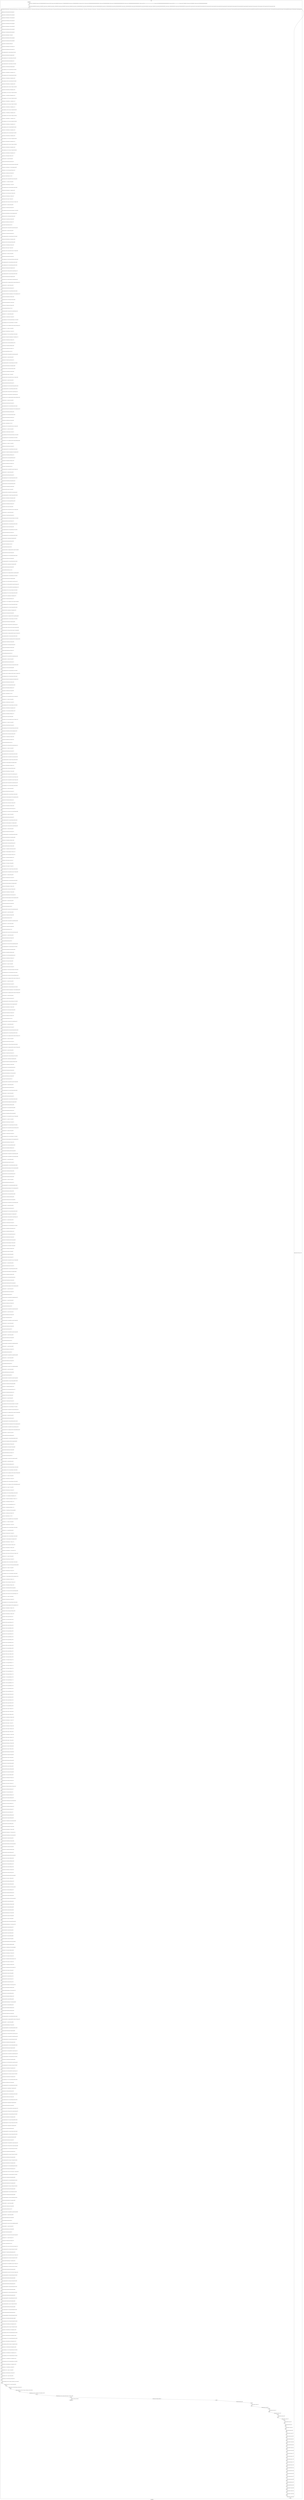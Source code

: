 digraph G {
label="Btor2XCFA";
subgraph cluster_0 {
label="main";
main_init[];
l1[];
l3[];
l4[];
l5[];
l6[];
l7[];
l8[];
l9[];
l10[];
l11[];
l12[];
l13[];
l14[];
l15[];
l16[];
l17[];
l18[];
l19[];
l20[];
l21[];
l22[];
l23[];
l24[];
l25[];
l26[];
l27[];
l28[];
l29[];
l30[];
l31[];
l32[];
l33[];
l34[];
l35[];
l36[];
l37[];
l38[];
l39[];
l40[];
l41[];
l42[];
l43[];
l44[];
l45[];
l46[];
l47[];
l48[];
l49[];
l50[];
l51[];
l52[];
l53[];
l54[];
l55[];
l56[];
l57[];
l58[];
l59[];
l60[];
l61[];
l62[];
l63[];
l64[];
l65[];
l66[];
l67[];
l68[];
l69[];
l70[];
l71[];
l72[];
l73[];
l74[];
l75[];
l76[];
l77[];
l78[];
l79[];
l80[];
l81[];
l82[];
l83[];
l84[];
l85[];
l86[];
l87[];
l88[];
l89[];
l90[];
l91[];
l92[];
l93[];
l94[];
l95[];
l96[];
l97[];
l98[];
l99[];
l100[];
l101[];
l102[];
l103[];
l104[];
l105[];
l106[];
l107[];
l108[];
l109[];
l110[];
l111[];
l112[];
l113[];
l114[];
l115[];
l116[];
l117[];
l118[];
l119[];
l120[];
l121[];
l122[];
l123[];
l124[];
l125[];
l126[];
l127[];
l128[];
l129[];
l130[];
l131[];
l132[];
l133[];
l134[];
l135[];
l136[];
l137[];
l138[];
l139[];
l140[];
l141[];
l142[];
l143[];
l144[];
l145[];
l146[];
l147[];
l148[];
l149[];
l150[];
l151[];
l152[];
l153[];
l154[];
l155[];
l156[];
l157[];
l158[];
l159[];
l160[];
l161[];
l162[];
l163[];
l164[];
l165[];
l166[];
l167[];
l168[];
l169[];
l170[];
l171[];
l172[];
l173[];
l174[];
l175[];
l176[];
l177[];
l178[];
l179[];
l180[];
l181[];
l182[];
l183[];
l184[];
l185[];
l186[];
l187[];
l188[];
l189[];
l190[];
l191[];
l192[];
l193[];
l194[];
l195[];
l196[];
l197[];
l198[];
l199[];
l200[];
l201[];
l202[];
l203[];
l204[];
l205[];
l206[];
l207[];
l208[];
l209[];
l210[];
l211[];
l212[];
l213[];
l214[];
l215[];
l216[];
l217[];
l218[];
l219[];
l220[];
l221[];
l222[];
l223[];
l224[];
l225[];
l226[];
l227[];
l228[];
l229[];
l230[];
l231[];
l232[];
l233[];
l234[];
l235[];
l236[];
l237[];
l238[];
l239[];
l240[];
l241[];
l242[];
l243[];
l244[];
l245[];
l246[];
l247[];
l248[];
l249[];
l250[];
l251[];
l252[];
l253[];
l254[];
l255[];
l256[];
l257[];
l258[];
l259[];
l260[];
l261[];
l262[];
l263[];
l264[];
l265[];
l266[];
l267[];
l268[];
l269[];
l270[];
l271[];
l272[];
l273[];
l274[];
l275[];
l276[];
l277[];
l278[];
l279[];
l280[];
l281[];
l282[];
l283[];
l284[];
l285[];
l286[];
l287[];
l288[];
l289[];
l290[];
l291[];
l292[];
l293[];
l294[];
l295[];
l296[];
l297[];
l298[];
l299[];
l300[];
l301[];
l302[];
l303[];
l304[];
l305[];
l306[];
l307[];
l308[];
l309[];
l310[];
l311[];
l312[];
l313[];
l314[];
l315[];
l316[];
l317[];
l318[];
l319[];
l320[];
l321[];
l322[];
l323[];
l324[];
l325[];
l326[];
l327[];
l328[];
l329[];
l330[];
l331[];
l332[];
l333[];
l334[];
l335[];
l336[];
l337[];
l338[];
l339[];
l340[];
l341[];
l342[];
l343[];
l344[];
l345[];
l346[];
l347[];
l348[];
l349[];
l350[];
l351[];
l352[];
l353[];
l354[];
l355[];
l356[];
l357[];
l358[];
l359[];
l360[];
l361[];
l362[];
l363[];
l364[];
l365[];
l366[];
l367[];
l368[];
l369[];
l370[];
l371[];
l372[];
l373[];
l374[];
l375[];
l376[];
l377[];
l378[];
l379[];
l380[];
l381[];
l382[];
l383[];
l384[];
l385[];
l386[];
l387[];
l388[];
l389[];
l390[];
l391[];
l392[];
l393[];
l394[];
l395[];
l396[];
l397[];
l398[];
l399[];
l400[];
l401[];
l402[];
l403[];
l404[];
l405[];
l406[];
l407[];
l408[];
l409[];
l410[];
l411[];
l412[];
l413[];
l414[];
l415[];
l416[];
l417[];
l418[];
l419[];
l420[];
l421[];
l422[];
l423[];
l424[];
l425[];
l426[];
l427[];
l428[];
l429[];
l430[];
l431[];
l432[];
l433[];
l434[];
l435[];
l436[];
l437[];
l438[];
l439[];
l440[];
l441[];
l442[];
l443[];
l444[];
l445[];
l446[];
l447[];
l448[];
l449[];
l450[];
l451[];
l452[];
l453[];
l454[];
l455[];
l456[];
l457[];
l458[];
l459[];
l460[];
l461[];
l462[];
l463[];
l464[];
l465[];
l466[];
l467[];
l468[];
l469[];
l470[];
l471[];
l472[];
l473[];
l474[];
l475[];
l476[];
l477[];
l478[];
l479[];
l480[];
l481[];
l482[];
l483[];
l484[];
l485[];
l486[];
l487[];
l488[];
l489[];
l490[];
l491[];
l492[];
l493[];
l494[];
l495[];
l496[];
l497[];
l498[];
l499[];
l500[];
l501[];
l502[];
l503[];
l504[];
l505[];
l506[];
l507[];
l508[];
l509[];
l510[];
l511[];
l512[];
l513[];
l514[];
l515[];
l516[];
l517[];
l518[];
l519[];
l520[];
l521[];
l522[];
l523[];
l524[];
l525[];
l526[];
l527[];
l528[];
l529[];
l530[];
l531[];
l532[];
l533[];
l534[];
l535[];
l536[];
l537[];
l538[];
l539[];
l540[];
l541[];
l542[];
l543[];
l544[];
l545[];
l546[];
l547[];
l548[];
l549[];
l550[];
l551[];
l552[];
l553[];
l554[];
l555[];
l556[];
l557[];
l558[];
l559[];
l560[];
l561[];
l562[];
l563[];
l564[];
l565[];
l566[];
l567[];
l568[];
l569[];
l570[];
l571[];
l572[];
l573[];
l574[];
l575[];
l576[];
l577[];
l578[];
l579[];
l580[];
l581[];
l582[];
l583[];
l584[];
l585[];
l586[];
l587[];
l588[];
l589[];
l590[];
l591[];
l592[];
l593[];
l594[];
l595[];
l596[];
l597[];
l598[];
l599[];
l600[];
l601[];
l602[];
l603[];
l604[];
l605[];
l606[];
l607[];
l608[];
l609[];
l610[];
l611[];
l612[];
l613[];
l614[];
l615[];
l616[];
l617[];
l618[];
l619[];
l620[];
l621[];
l622[];
l623[];
l624[];
l625[];
l626[];
l627[];
l628[];
l629[];
l630[];
l631[];
l632[];
l633[];
l634[];
l635[];
l636[];
l637[];
l638[];
l639[];
l640[];
l641[];
l642[];
l643[];
l644[];
l645[];
l646[];
l647[];
l648[];
l649[];
l650[];
l651[];
l652[];
l653[];
l654[];
l655[];
l656[];
l657[];
l658[];
l659[];
l660[];
l661[];
l662[];
l663[];
l664[];
l665[];
l666[];
l667[];
l668[];
l669[];
l670[];
l671[];
l672[];
l673[];
l674[];
l675[];
l676[];
l677[];
l678[];
l679[];
l680[];
l681[];
l682[];
l683[];
l684[];
l685[];
l686[];
l687[];
l688[];
l689[];
l690[];
l691[];
l692[];
l693[];
l694[];
l695[];
l696[];
l697[];
l698[];
l699[];
l700[];
l701[];
l702[];
l703[];
l704[];
l705[];
l706[];
l707[];
l708[];
l709[];
l710[];
l711[];
l712[];
l713[];
l714[];
l715[];
l716[];
l717[];
l718[];
l719[];
l720[];
l721[];
l722[];
l723[];
l724[];
l725[];
l726[];
l727[];
l728[];
l729[];
l730[];
l731[];
l732[];
l733[];
l734[];
l735[];
l736[];
l737[];
l738[];
l739[];
l740[];
l741[];
l742[];
l743[];
l744[];
l745[];
l746[];
l747[];
l748[];
l749[];
l750[];
l751[];
l752[];
l753[];
l754[];
l755[];
l756[];
l757[];
l758[];
l759[];
l760[];
l761[];
l762[];
l763[];
l764[];
l765[];
l766[];
l767[];
l768[];
l769[];
l770[];
l771[];
l772[];
l773[];
l774[];
l775[];
l776[];
l777[];
l778[];
l779[];
l780[];
l781[];
l782[];
l783[];
l784[];
l785[];
l786[];
l787[];
l788[];
l789[];
l790[];
l791[];
l792[];
l793[];
l794[];
l795[];
l796[];
l797[];
l798[];
l799[];
l800[];
l801[];
l802[];
l803[];
l804[];
l805[];
l806[];
l807[];
l808[];
l809[];
l810[];
l811[];
l812[];
l813[];
l814[];
l815[];
l816[];
l817[];
l818[];
l819[];
l820[];
l821[];
l822[];
l823[];
l824[];
l825[];
l826[];
l827[];
l828[];
l829[];
l830[];
l831[];
l832[];
l833[];
l834[];
main_error[];
l835[];
l836[];
l837[];
l838[];
l839[];
l840[];
l841[];
l842[];
l843[];
l844[];
l845[];
l846[];
l847[];
l848[];
l849[];
l850[];
l851[];
l852[];
l853[];
l854[];
l855[];
l856[];
l857[];
l858[];
l859[];
l860[];
l861[];
l862[];
l863[];
l864[];
l865[];
l866[];
l867[];
l868[];
l869[];
main_init -> l1 [label="[(assign const_7 #b00000000),(assign const_20 #b0000000000000000),(assign const_45 #b0),(assign const_94 #b00000000),(assign const_107 #b0000000000000000),(assign const_120 #b0000000000000001),(assign const_201 #b1),(assign const_204 #b00000000000000000000000000000010),(assign const_205 #b0000000000000000),(assign const_207 #b00000000000000000000000000010000),(assign const_213 #b00000000000000000000000000000001),(assign const_248 #b11111111111111111111111111111111),(assign const_249 #b00000000000000000000000000000000),(assign const_253 #b1111111111111111),(assign const_337 #b00000010),(assign const_442 #b00000001),(assign const_491 #b000000000000000000000000)] "];
l3 -> l4 [label="[(havoc input_135),(havoc input_137),(havoc input_139),(havoc input_141),(havoc input_143),(havoc input_145),(havoc input_147),(havoc input_149),(havoc input_151),(havoc input_153),(havoc input_155),(havoc input_157),(havoc input_159),(havoc input_161),(havoc input_163),(havoc input_165),(havoc input_167),(havoc input_169),(havoc input_171),(havoc input_173),(havoc input_175),(havoc input_177),(havoc input_179),(havoc input_181),(havoc input_183),(havoc input_185),(havoc input_187),(havoc input_189),(havoc input_191),(havoc input_193),(havoc input_195),(havoc input_197),(havoc input_199),(havoc input_203),(havoc input_212),(havoc input_223),(havoc input_232),(havoc input_242),(havoc input_266),(havoc input_282),(havoc input_292),(havoc input_309),(havoc input_325),(havoc input_335),(havoc input_343),(havoc input_394),(havoc input_409),(havoc input_419),(havoc input_428),(havoc input_441),(havoc input_455),(havoc input_470),(havoc input_475),(havoc input_488),(havoc input_513),(havoc input_533),(havoc input_554),(havoc input_569),(havoc input_583),(havoc input_594),(havoc input_602),(havoc input_617),(havoc input_622),(havoc input_634),(havoc input_674),(havoc input_695),(havoc input_716),(havoc input_731),(havoc input_745)] "];
l4 -> l5 [label="[(assign binary_80 (bvand state_46 (bvnot state_48)))] "];
l5 -> l6 [label="[(assign binary_81 (bvand binary_80 (bvnot state_50)))] "];
l6 -> l7 [label="[(assign binary_82 (bvand binary_81 (bvnot state_52)))] "];
l7 -> l8 [label="[(assign binary_83 (bvand binary_82 (bvnot state_54)))] "];
l8 -> l9 [label="[(assign binary_84 (bvand binary_83 (bvnot state_56)))] "];
l9 -> l10 [label="[(assign binary_85 (bvand binary_84 (bvnot state_58)))] "];
l10 -> l11 [label="[(assign binary_86 (bvand binary_85 (bvnot state_60)))] "];
l11 -> l12 [label="[(assign binary_87 (bvand binary_86 (bvnot state_62)))] "];
l12 -> l13 [label="[(assign binary_88 (bvand binary_87 state_64))] "];
l13 -> l14 [label="[(assign binary_89 (bvand binary_88 (bvnot state_66)))] "];
l14 -> l15 [label="[(assign binary_90 (bvand binary_89 (bvnot state_68)))] "];
l15 -> l16 [label="[(assign binary_91 (bvand binary_90 state_70))] "];
l16 -> l17 [label="[(assign binary_92 (bvand binary_91 (bvnot state_72)))] "];
l17 -> l18 [label="[(assign binary_93 (bvand binary_92 (bvnot state_74)))] "];
l18 -> l19 [label="[(assign comparison_95 (ite (= const_94 state_8) #b1 #b0))] "];
l19 -> l20 [label="[(assign binary_96 (bvand binary_93 comparison_95))] "];
l20 -> l21 [label="[(assign comparison_97 (ite (= const_94 state_10) #b1 #b0))] "];
l21 -> l22 [label="[(assign binary_98 (bvand binary_96 comparison_97))] "];
l22 -> l23 [label="[(assign comparison_99 (ite (= const_94 state_12) #b1 #b0))] "];
l23 -> l24 [label="[(assign binary_100 (bvand binary_98 comparison_99))] "];
l24 -> l25 [label="[(assign comparison_101 (ite (= const_94 state_14) #b1 #b0))] "];
l25 -> l26 [label="[(assign binary_102 (bvand binary_100 comparison_101))] "];
l26 -> l27 [label="[(assign comparison_103 (ite (= const_94 state_16) #b1 #b0))] "];
l27 -> l28 [label="[(assign binary_104 (bvand binary_102 comparison_103))] "];
l28 -> l29 [label="[(assign comparison_105 (ite (= const_94 state_18) #b1 #b0))] "];
l29 -> l30 [label="[(assign binary_106 (bvand binary_104 comparison_105))] "];
l30 -> l31 [label="[(assign comparison_108 (ite (= const_107 state_21) #b1 #b0))] "];
l31 -> l32 [label="[(assign binary_109 (bvand binary_106 comparison_108))] "];
l32 -> l33 [label="[(assign comparison_110 (ite (= const_107 state_23) #b1 #b0))] "];
l33 -> l34 [label="[(assign binary_111 (bvand binary_109 comparison_110))] "];
l34 -> l35 [label="[(assign comparison_112 (ite (= const_107 state_25) #b1 #b0))] "];
l35 -> l36 [label="[(assign binary_113 (bvand binary_111 comparison_112))] "];
l36 -> l37 [label="[(assign comparison_114 (ite (= const_107 state_27) #b1 #b0))] "];
l37 -> l38 [label="[(assign binary_115 (bvand binary_113 comparison_114))] "];
l38 -> l39 [label="[(assign comparison_116 (ite (= const_107 state_29) #b1 #b0))] "];
l39 -> l40 [label="[(assign binary_117 (bvand binary_115 comparison_116))] "];
l40 -> l41 [label="[(assign comparison_118 (ite (= const_107 state_31) #b1 #b0))] "];
l41 -> l42 [label="[(assign binary_119 (bvand binary_117 comparison_118))] "];
l42 -> l43 [label="[(assign comparison_121 (ite (= const_120 state_33) #b1 #b0))] "];
l43 -> l44 [label="[(assign binary_122 (bvand binary_119 comparison_121))] "];
l44 -> l45 [label="[(assign comparison_123 (ite (= const_94 state_35) #b1 #b0))] "];
l45 -> l46 [label="[(assign binary_124 (bvand binary_122 comparison_123))] "];
l46 -> l47 [label="[(assign comparison_125 (ite (= const_94 state_37) #b1 #b0))] "];
l47 -> l48 [label="[(assign binary_126 (bvand binary_124 comparison_125))] "];
l48 -> l49 [label="[(assign comparison_127 (ite (= const_107 state_39) #b1 #b0))] "];
l49 -> l50 [label="[(assign binary_128 (bvand binary_126 comparison_127))] "];
l50 -> l51 [label="[(assign comparison_129 (ite (= const_107 state_41) #b1 #b0))] "];
l51 -> l52 [label="[(assign binary_130 (bvand binary_128 comparison_129))] "];
l52 -> l53 [label="[(assign comparison_131 (ite (= const_107 state_43) #b1 #b0))] "];
l53 -> l54 [label="[(assign binary_132 (bvand binary_130 comparison_131))] "];
l54 -> l55 [label="[(assign binary_133 (bvand state_78 binary_132))] "];
l55 -> l56 [label="[(assign binary_206 (++ input_165 const_205))] "];
l56 -> l57 [label="[(assign binary_208 (bvashr binary_206 const_207))] "];
l57 -> l58 [label="[(assign comparison_209 (ite (bvule const_204 binary_208) #b1 #b0))] "];
l58 -> l59 [label="[(assign binary_210 (bvand input_171 (bvnot comparison_209)))] "];
l59 -> l60 [label="[(assign binary_211 (bvor (bvnot input_203) binary_210))] "];
l60 -> l61 [label="[(assign binary_214 (bvadd const_213 binary_208))] "];
l61 -> l62 [label="[(assign slice_215 (extract binary_214 0 16))] "];
l62 -> l63 [label="[(assign ternary_216 (ite (= input_203 #b1) slice_215 input_165))] "];
l63 -> l64 [label="[(assign binary_217 (++ ternary_216 const_205))] "];
l64 -> l65 [label="[(assign binary_218 (bvashr binary_217 const_207))] "];
l65 -> l66 [label="[(assign comparison_219 (ite (= const_204 binary_218) #b1 #b0))] "];
l66 -> l67 [label="[(assign binary_220 (bvand input_171 comparison_219))] "];
l67 -> l68 [label="[(assign binary_221 (bvor (bvnot input_212) binary_220))] "];
l68 -> l69 [label="[(assign binary_222 (bvand binary_211 binary_221))] "];
l69 -> l70 [label="[(assign binary_224 (bvor input_173 input_212))] "];
l70 -> l71 [label="[(assign ternary_225 (ite (= input_212 #b1) const_107 ternary_216))] "];
l71 -> l72 [label="[(assign binary_226 (++ ternary_225 const_205))] "];
l72 -> l73 [label="[(assign binary_227 (bvashr binary_226 const_207))] "];
l73 -> l74 [label="[(assign comparison_228 (ite (bvule const_204 binary_227) #b1 #b0))] "];
l74 -> l75 [label="[(assign binary_229 (bvand binary_224 (bvnot comparison_228)))] "];
l75 -> l76 [label="[(assign binary_230 (bvor (bvnot input_223) binary_229))] "];
l76 -> l77 [label="[(assign binary_231 (bvand binary_222 binary_230))] "];
l77 -> l78 [label="[(assign binary_233 (bvadd const_213 binary_227))] "];
l78 -> l79 [label="[(assign slice_234 (extract binary_233 0 16))] "];
l79 -> l80 [label="[(assign ternary_235 (ite (= input_223 #b1) slice_234 ternary_225))] "];
l80 -> l81 [label="[(assign binary_236 (++ ternary_235 const_205))] "];
l81 -> l82 [label="[(assign binary_237 (bvashr binary_236 const_207))] "];
l82 -> l83 [label="[(assign comparison_238 (ite (= const_204 binary_237) #b1 #b0))] "];
l83 -> l84 [label="[(assign binary_239 (bvand binary_224 comparison_238))] "];
l84 -> l85 [label="[(assign binary_240 (bvor (bvnot input_232) binary_239))] "];
l85 -> l86 [label="[(assign binary_241 (bvand binary_231 binary_240))] "];
l86 -> l87 [label="[(assign binary_243 (bvor input_175 input_232))] "];
l87 -> l88 [label="[(assign ternary_244 (ite (= input_232 #b1) const_107 ternary_235))] "];
l88 -> l89 [label="[(assign binary_245 (++ ternary_244 const_205))] "];
l89 -> l90 [label="[(assign binary_246 (bvashr binary_245 const_207))] "];
l90 -> l91 [label="[(assign comparison_247 (ite (bvule const_204 binary_246) #b1 #b0))] "];
l91 -> l92 [label="[(assign comparison_250 (ite (= const_249 binary_246) #b1 #b0))] "];
l92 -> l93 [label="[(assign comparison_251 (ite (= const_249 binary_208) #b1 #b0))] "];
l93 -> l94 [label="[(assign binary_252 (bvand input_203 comparison_251))] "];
l94 -> l95 [label="[(assign ternary_254 (ite (= binary_252 #b1) const_253 input_147))] "];
l95 -> l96 [label="[(assign comparison_255 (ite (= const_213 binary_208) #b1 #b0))] "];
l96 -> l97 [label="[(assign binary_256 (bvand input_203 comparison_255))] "];
l97 -> l98 [label="[(assign ternary_257 (ite (= binary_256 #b1) const_253 input_149))] "];
l98 -> l99 [label="[(assign ternary_258 (ite (= comparison_250 #b1) ternary_254 ternary_257))] "];
l99 -> l100 [label="[(assign binary_259 (++ ternary_258 const_205))] "];
l100 -> l101 [label="[(assign binary_260 (bvashr binary_259 const_207))] "];
l101 -> l102 [label="[(assign comparison_261 (ite (= const_248 binary_260) #b1 #b0))] "];
l102 -> l103 [label="[(assign binary_262 (bvand (bvnot comparison_247) (bvnot comparison_261)))] "];
l103 -> l104 [label="[(assign binary_263 (bvand binary_243 binary_262))] "];
l104 -> l105 [label="[(assign binary_264 (bvor (bvnot input_242) binary_263))] "];
l105 -> l106 [label="[(assign binary_265 (bvand binary_241 binary_264))] "];
l106 -> l107 [label="[(assign binary_267 (bvadd const_213 binary_246))] "];
l107 -> l108 [label="[(assign slice_268 (extract binary_267 0 16))] "];
l108 -> l109 [label="[(assign ternary_269 (ite (= input_242 #b1) slice_268 ternary_244))] "];
l109 -> l110 [label="[(assign binary_270 (++ ternary_269 const_205))] "];
l110 -> l111 [label="[(assign binary_271 (bvashr binary_270 const_207))] "];
l111 -> l112 [label="[(assign comparison_272 (ite (bvule const_204 binary_271) #b1 #b0))] "];
l112 -> l113 [label="[(assign comparison_273 (ite (= const_249 binary_271) #b1 #b0))] "];
l113 -> l114 [label="[(assign ternary_274 (ite (= comparison_273 #b1) ternary_254 ternary_257))] "];
l114 -> l115 [label="[(assign binary_275 (++ ternary_274 const_205))] "];
l115 -> l116 [label="[(assign binary_276 (bvashr binary_275 const_207))] "];
l116 -> l117 [label="[(assign comparison_277 (ite (= const_248 binary_276) #b1 #b0))] "];
l117 -> l118 [label="[(assign binary_278 (bvand (bvnot comparison_272) comparison_277))] "];
l118 -> l119 [label="[(assign binary_279 (bvand binary_243 binary_278))] "];
l119 -> l120 [label="[(assign binary_280 (bvor (bvnot input_266) binary_279))] "];
l120 -> l121 [label="[(assign binary_281 (bvand binary_265 binary_280))] "];
l121 -> l122 [label="[(assign binary_283 (bvadd const_213 binary_271))] "];
l122 -> l123 [label="[(assign slice_284 (extract binary_283 0 16))] "];
l123 -> l124 [label="[(assign ternary_285 (ite (= input_266 #b1) slice_284 ternary_269))] "];
l124 -> l125 [label="[(assign binary_286 (++ ternary_285 const_205))] "];
l125 -> l126 [label="[(assign binary_287 (bvashr binary_286 const_207))] "];
l126 -> l127 [label="[(assign comparison_288 (ite (= const_204 binary_287) #b1 #b0))] "];
l127 -> l128 [label="[(assign binary_289 (bvand binary_243 comparison_288))] "];
l128 -> l129 [label="[(assign binary_290 (bvor (bvnot input_282) binary_289))] "];
l129 -> l130 [label="[(assign binary_291 (bvand binary_281 binary_290))] "];
l130 -> l131 [label="[(assign binary_293 (bvor input_177 input_282))] "];
l131 -> l132 [label="[(assign ternary_294 (ite (= input_282 #b1) const_107 ternary_285))] "];
l132 -> l133 [label="[(assign binary_295 (++ ternary_294 const_205))] "];
l133 -> l134 [label="[(assign binary_296 (bvashr binary_295 const_207))] "];
l134 -> l135 [label="[(assign comparison_297 (ite (bvule const_204 binary_296) #b1 #b0))] "];
l135 -> l136 [label="[(assign comparison_298 (ite (= const_249 binary_296) #b1 #b0))] "];
l136 -> l137 [label="[(assign ternary_299 (ite (= binary_252 #b1) const_253 input_151))] "];
l137 -> l138 [label="[(assign ternary_300 (ite (= binary_256 #b1) const_253 input_153))] "];
l138 -> l139 [label="[(assign ternary_301 (ite (= comparison_298 #b1) ternary_299 ternary_300))] "];
l139 -> l140 [label="[(assign binary_302 (++ ternary_301 const_205))] "];
l140 -> l141 [label="[(assign binary_303 (bvashr binary_302 const_207))] "];
l141 -> l142 [label="[(assign comparison_304 (ite (= const_248 binary_303) #b1 #b0))] "];
l142 -> l143 [label="[(assign binary_305 (bvand (bvnot comparison_297) (bvnot comparison_304)))] "];
l143 -> l144 [label="[(assign binary_306 (bvand binary_293 binary_305))] "];
l144 -> l145 [label="[(assign binary_307 (bvor (bvnot input_292) binary_306))] "];
l145 -> l146 [label="[(assign binary_308 (bvand binary_291 binary_307))] "];
l146 -> l147 [label="[(assign binary_310 (bvadd const_213 binary_296))] "];
l147 -> l148 [label="[(assign slice_311 (extract binary_310 0 16))] "];
l148 -> l149 [label="[(assign ternary_312 (ite (= input_292 #b1) slice_311 ternary_294))] "];
l149 -> l150 [label="[(assign binary_313 (++ ternary_312 const_205))] "];
l150 -> l151 [label="[(assign binary_314 (bvashr binary_313 const_207))] "];
l151 -> l152 [label="[(assign comparison_315 (ite (bvule const_204 binary_314) #b1 #b0))] "];
l152 -> l153 [label="[(assign comparison_316 (ite (= const_249 binary_314) #b1 #b0))] "];
l153 -> l154 [label="[(assign ternary_317 (ite (= comparison_316 #b1) ternary_299 ternary_300))] "];
l154 -> l155 [label="[(assign binary_318 (++ ternary_317 const_205))] "];
l155 -> l156 [label="[(assign binary_319 (bvashr binary_318 const_207))] "];
l156 -> l157 [label="[(assign comparison_320 (ite (= const_248 binary_319) #b1 #b0))] "];
l157 -> l158 [label="[(assign binary_321 (bvand (bvnot comparison_315) comparison_320))] "];
l158 -> l159 [label="[(assign binary_322 (bvand binary_293 binary_321))] "];
l159 -> l160 [label="[(assign binary_323 (bvor (bvnot input_309) binary_322))] "];
l160 -> l161 [label="[(assign binary_324 (bvand binary_308 binary_323))] "];
l161 -> l162 [label="[(assign binary_326 (bvadd const_213 binary_314))] "];
l162 -> l163 [label="[(assign slice_327 (extract binary_326 0 16))] "];
l163 -> l164 [label="[(assign ternary_328 (ite (= input_309 #b1) slice_327 ternary_312))] "];
l164 -> l165 [label="[(assign binary_329 (++ ternary_328 const_205))] "];
l165 -> l166 [label="[(assign binary_330 (bvashr binary_329 const_207))] "];
l166 -> l167 [label="[(assign comparison_331 (ite (= const_204 binary_330) #b1 #b0))] "];
l167 -> l168 [label="[(assign binary_332 (bvand binary_293 comparison_331))] "];
l168 -> l169 [label="[(assign binary_333 (bvor (bvnot input_325) binary_332))] "];
l169 -> l170 [label="[(assign binary_334 (bvand binary_324 binary_333))] "];
l170 -> l171 [label="[(assign binary_336 (bvor input_181 input_325))] "];
l171 -> l172 [label="[(assign ternary_338 (ite (= input_325 #b1) const_94 input_163))] "];
l172 -> l173 [label="[(assign comparison_339 (ite (= const_337 ternary_338) #b1 #b0))] "];
l173 -> l174 [label="[(assign binary_340 (bvand binary_336 comparison_339))] "];
l174 -> l175 [label="[(assign binary_341 (bvor (bvnot input_335) binary_340))] "];
l175 -> l176 [label="[(assign binary_342 (bvand binary_334 binary_341))] "];
l176 -> l177 [label="[(assign binary_344 (bvor input_183 input_335))] "];
l177 -> l178 [label="[(assign ternary_345 (ite (= input_325 #b1) const_107 ternary_328))] "];
l178 -> l179 [label="[(assign binary_346 (++ ternary_345 const_205))] "];
l179 -> l180 [label="[(assign binary_347 (bvashr binary_346 const_207))] "];
l180 -> l181 [label="[(assign comparison_348 (ite (bvule const_213 binary_347) #b1 #b0))] "];
l181 -> l182 [label="[(assign binary_349 (bvmul const_204 binary_347))] "];
l182 -> l183 [label="[(assign comparison_350 (ite (= const_249 binary_349) #b1 #b0))] "];
l183 -> l184 [label="[(assign binary_351 (bvmul const_204 binary_303))] "];
l184 -> l185 [label="[(assign comparison_352 (ite (= const_249 binary_351) #b1 #b0))] "];
l185 -> l186 [label="[(assign binary_353 (bvadd const_213 binary_351))] "];
l186 -> l187 [label="[(assign comparison_354 (ite (= const_249 binary_353) #b1 #b0))] "];
l187 -> l188 [label="[(assign binary_355 (bvor comparison_352 comparison_354))] "];
l188 -> l189 [label="[(assign binary_356 (bvand input_292 binary_355))] "];
l189 -> l190 [label="[(assign slice_357 (extract ternary_294 0 8))] "];
l190 -> l191 [label="[(assign slice_358 (extract input_159 0 8))] "];
l191 -> l192 [label="[(assign ternary_359 (ite (= comparison_354 #b1) slice_357 slice_358))] "];
l192 -> l193 [label="[(assign binary_360 (bvmul const_204 binary_260))] "];
l193 -> l194 [label="[(assign comparison_361 (ite (= const_249 binary_360) #b1 #b0))] "];
l194 -> l195 [label="[(assign binary_362 (bvadd const_213 binary_360))] "];
l195 -> l196 [label="[(assign comparison_363 (ite (= const_249 binary_362) #b1 #b0))] "];
l196 -> l197 [label="[(assign binary_364 (bvor comparison_361 comparison_363))] "];
l197 -> l198 [label="[(assign binary_365 (bvand input_242 binary_364))] "];
l198 -> l199 [label="[(assign slice_366 (extract ternary_244 0 8))] "];
l199 -> l200 [label="[(assign ternary_367 (ite (= comparison_363 #b1) slice_366 slice_358))] "];
l200 -> l201 [label="[(assign comparison_368 (ite (= const_249 binary_227) #b1 #b0))] "];
l201 -> l202 [label="[(assign binary_369 (bvand input_223 comparison_368))] "];
l202 -> l203 [label="[(assign ternary_370 (ite (= binary_369 #b1) const_94 input_143))] "];
l203 -> l204 [label="[(assign ternary_371 (ite (= binary_365 #b1) ternary_367 ternary_370))] "];
l204 -> l205 [label="[(assign ternary_372 (ite (= binary_356 #b1) ternary_359 ternary_371))] "];
l205 -> l206 [label="[(assign comparison_373 (ite (= const_213 binary_351) #b1 #b0))] "];
l206 -> l207 [label="[(assign comparison_374 (ite (= const_213 binary_353) #b1 #b0))] "];
l207 -> l208 [label="[(assign binary_375 (bvor comparison_373 comparison_374))] "];
l208 -> l209 [label="[(assign binary_376 (bvand input_292 binary_375))] "];
l209 -> l210 [label="[(assign ternary_377 (ite (= comparison_374 #b1) slice_357 slice_358))] "];
l210 -> l211 [label="[(assign comparison_378 (ite (= const_213 binary_360) #b1 #b0))] "];
l211 -> l212 [label="[(assign comparison_379 (ite (= const_213 binary_362) #b1 #b0))] "];
l212 -> l213 [label="[(assign binary_380 (bvor comparison_378 comparison_379))] "];
l213 -> l214 [label="[(assign binary_381 (bvand input_242 binary_380))] "];
l214 -> l215 [label="[(assign ternary_382 (ite (= comparison_379 #b1) slice_366 slice_358))] "];
l215 -> l216 [label="[(assign comparison_383 (ite (= const_213 binary_227) #b1 #b0))] "];
l216 -> l217 [label="[(assign binary_384 (bvand input_223 comparison_383))] "];
l217 -> l218 [label="[(assign ternary_385 (ite (= binary_384 #b1) const_94 input_145))] "];
l218 -> l219 [label="[(assign ternary_386 (ite (= binary_381 #b1) ternary_382 ternary_385))] "];
l219 -> l220 [label="[(assign ternary_387 (ite (= binary_376 #b1) ternary_377 ternary_386))] "];
l220 -> l221 [label="[(assign ternary_388 (ite (= comparison_350 #b1) ternary_372 ternary_387))] "];
l221 -> l222 [label="[(assign comparison_389 (ite (= const_94 ternary_388) #b1 #b0))] "];
l222 -> l223 [label="[(assign binary_390 (bvand (bvnot comparison_348) (bvnot comparison_389)))] "];
l223 -> l224 [label="[(assign binary_391 (bvand binary_344 binary_390))] "];
l224 -> l225 [label="[(assign binary_392 (bvor (bvnot input_343) binary_391))] "];
l225 -> l226 [label="[(assign binary_393 (bvand binary_342 binary_392))] "];
l226 -> l227 [label="[(assign binary_395 (bvadd const_213 binary_347))] "];
l227 -> l228 [label="[(assign slice_396 (extract binary_395 0 16))] "];
l228 -> l229 [label="[(assign ternary_397 (ite (= input_343 #b1) slice_396 ternary_345))] "];
l229 -> l230 [label="[(assign binary_398 (++ ternary_397 const_205))] "];
l230 -> l231 [label="[(assign binary_399 (bvashr binary_398 const_207))] "];
l231 -> l232 [label="[(assign comparison_400 (ite (bvule const_213 binary_399) #b1 #b0))] "];
l232 -> l233 [label="[(assign binary_401 (bvmul const_204 binary_399))] "];
l233 -> l234 [label="[(assign comparison_402 (ite (= const_249 binary_401) #b1 #b0))] "];
l234 -> l235 [label="[(assign ternary_403 (ite (= comparison_402 #b1) ternary_372 ternary_387))] "];
l235 -> l236 [label="[(assign comparison_404 (ite (= const_94 ternary_403) #b1 #b0))] "];
l236 -> l237 [label="[(assign binary_405 (bvand (bvnot comparison_400) comparison_404))] "];
l237 -> l238 [label="[(assign binary_406 (bvand binary_344 binary_405))] "];
l238 -> l239 [label="[(assign binary_407 (bvor (bvnot input_394) binary_406))] "];
l239 -> l240 [label="[(assign binary_408 (bvand binary_393 binary_407))] "];
l240 -> l241 [label="[(assign binary_410 (bvadd const_213 binary_399))] "];
l241 -> l242 [label="[(assign slice_411 (extract binary_410 0 16))] "];
l242 -> l243 [label="[(assign ternary_412 (ite (= input_394 #b1) slice_411 ternary_397))] "];
l243 -> l244 [label="[(assign binary_413 (++ ternary_412 const_205))] "];
l244 -> l245 [label="[(assign binary_414 (bvashr binary_413 const_207))] "];
l245 -> l246 [label="[(assign comparison_415 (ite (= const_213 binary_414) #b1 #b0))] "];
l246 -> l247 [label="[(assign binary_416 (bvand binary_344 comparison_415))] "];
l247 -> l248 [label="[(assign binary_417 (bvor (bvnot input_409) binary_416))] "];
l248 -> l249 [label="[(assign binary_418 (bvand binary_408 binary_417))] "];
l249 -> l250 [label="[(assign binary_420 (bvor input_185 input_409))] "];
l250 -> l251 [label="[(assign ternary_421 (ite (= input_409 #b1) const_107 ternary_412))] "];
l251 -> l252 [label="[(assign binary_422 (++ ternary_421 const_205))] "];
l252 -> l253 [label="[(assign binary_423 (bvashr binary_422 const_207))] "];
l253 -> l254 [label="[(assign comparison_424 (ite (bvule const_204 binary_423) #b1 #b0))] "];
l254 -> l255 [label="[(assign binary_425 (bvand binary_420 (bvnot comparison_424)))] "];
l255 -> l256 [label="[(assign binary_426 (bvor (bvnot input_419) binary_425))] "];
l256 -> l257 [label="[(assign binary_427 (bvand binary_418 binary_426))] "];
l257 -> l258 [label="[(assign binary_429 (bvadd const_213 binary_423))] "];
l258 -> l259 [label="[(assign slice_430 (extract binary_429 0 16))] "];
l259 -> l260 [label="[(assign ternary_431 (ite (= input_419 #b1) slice_430 ternary_421))] "];
l260 -> l261 [label="[(assign binary_432 (++ ternary_431 const_205))] "];
l261 -> l262 [label="[(assign binary_433 (bvashr binary_432 const_207))] "];
l262 -> l263 [label="[(assign comparison_434 (ite (= const_204 binary_433) #b1 #b0))] "];
l263 -> l264 [label="[(assign ternary_435 (ite (= input_335 #b1) const_94 ternary_338))] "];
l264 -> l265 [label="[(assign comparison_436 (ite (= const_337 ternary_435) #b1 #b0))] "];
l265 -> l266 [label="[(assign binary_437 (bvand comparison_434 comparison_436))] "];
l266 -> l267 [label="[(assign binary_438 (bvand binary_420 binary_437))] "];
l267 -> l268 [label="[(assign binary_439 (bvor (bvnot input_428) binary_438))] "];
l268 -> l269 [label="[(assign binary_440 (bvand binary_427 binary_439))] "];
l269 -> l270 [label="[(assign ternary_443 (ite (= input_212 #b1) const_94 input_161))] "];
l270 -> l271 [label="[(assign ternary_444 (ite (= input_325 #b1) const_442 ternary_443))] "];
l271 -> l272 [label="[(assign ternary_445 (ite (= input_335 #b1) const_337 ternary_444))] "];
l272 -> l273 [label="[(assign ternary_446 (ite (= input_428 #b1) const_94 ternary_445))] "];
l273 -> l274 [label="[(assign comparison_447 (ite (= const_442 ternary_446) #b1 #b0))] "];
l274 -> l275 [label="[(assign binary_448 (++ ternary_254 const_205))] "];
l275 -> l276 [label="[(assign binary_449 (bvashr binary_448 const_207))] "];
l276 -> l277 [label="[(assign comparison_450 (ite (= const_248 binary_449) #b1 #b0))] "];
l277 -> l278 [label="[(assign binary_451 (bvand comparison_447 (bvnot comparison_450)))] "];
l278 -> l279 [label="[(assign binary_452 (bvand input_189 binary_451))] "];
l279 -> l280 [label="[(assign binary_453 (bvor (bvnot input_441) binary_452))] "];
l280 -> l281 [label="[(assign binary_454 (bvand binary_440 binary_453))] "];
l281 -> l282 [label="[(assign binary_456 (bvand input_189 (bvnot input_441)))] "];
l282 -> l283 [label="[(assign ternary_457 (ite (= input_441 #b1) const_253 ternary_299))] "];
l283 -> l284 [label="[(assign binary_458 (++ ternary_457 const_205))] "];
l284 -> l285 [label="[(assign binary_459 (bvashr binary_458 const_207))] "];
l285 -> l286 [label="[(assign comparison_460 (ite (= const_248 binary_459) #b1 #b0))] "];
l286 -> l287 [label="[(assign binary_461 (bvand comparison_447 comparison_460))] "];
l287 -> l288 [label="[(assign ternary_462 (ite (= binary_252 #b1) const_253 input_155))] "];
l288 -> l289 [label="[(assign binary_463 (++ ternary_462 const_205))] "];
l289 -> l290 [label="[(assign binary_464 (bvashr binary_463 const_207))] "];
l290 -> l291 [label="[(assign comparison_465 (ite (= const_248 binary_464) #b1 #b0))] "];
l291 -> l292 [label="[(assign binary_466 (bvand binary_461 comparison_465))] "];
l292 -> l293 [label="[(assign binary_467 (bvand binary_456 binary_466))] "];
l293 -> l294 [label="[(assign binary_468 (bvor (bvnot input_455) binary_467))] "];
l294 -> l295 [label="[(assign binary_469 (bvand binary_454 binary_468))] "];
l295 -> l296 [label="[(assign binary_471 (bvand binary_456 (bvnot input_455)))] "];
l296 -> l297 [label="[(assign binary_472 (bvand comparison_447 binary_471))] "];
l297 -> l298 [label="[(assign binary_473 (bvor (bvnot input_470) binary_472))] "];
l298 -> l299 [label="[(assign binary_474 (bvand binary_469 binary_473))] "];
l299 -> l300 [label="[(assign binary_476 (bvor input_191 input_441))] "];
l300 -> l301 [label="[(assign binary_477 (bvor binary_476 input_455))] "];
l301 -> l302 [label="[(assign binary_478 (bvor binary_477 input_470))] "];
l302 -> l303 [label="[(assign comparison_479 (ite (= const_337 ternary_446) #b1 #b0))] "];
l303 -> l304 [label="[(assign ternary_480 (ite (= input_455 #b1) const_107 ternary_462))] "];
l304 -> l305 [label="[(assign binary_481 (++ ternary_480 const_205))] "];
l305 -> l306 [label="[(assign binary_482 (bvashr binary_481 const_207))] "];
l306 -> l307 [label="[(assign comparison_483 (ite (= const_248 binary_482) #b1 #b0))] "];
l307 -> l308 [label="[(assign binary_484 (bvand comparison_479 comparison_483))] "];
l308 -> l309 [label="[(assign binary_485 (bvand binary_478 binary_484))] "];
l309 -> l310 [label="[(assign binary_486 (bvor (bvnot input_475) binary_485))] "];
l310 -> l311 [label="[(assign binary_487 (bvand binary_474 binary_486))] "];
l311 -> l312 [label="[(assign binary_489 (bvand binary_478 (bvnot input_475)))] "];
l312 -> l313 [label="[(assign binary_490 (bvand comparison_479 (bvnot comparison_483)))] "];
l313 -> l314 [label="[(assign binary_492 (++ const_491 ternary_435))] "];
l314 -> l315 [label="[(assign binary_493 (bvadd const_213 binary_492))] "];
l315 -> l316 [label="[(assign slice_494 (extract binary_493 0 8))] "];
l316 -> l317 [label="[(assign ternary_495 (ite (= input_441 #b1) slice_494 ternary_435))] "];
l317 -> l318 [label="[(assign binary_496 (++ const_491 ternary_495))] "];
l318 -> l319 [label="[(assign binary_497 (bvadd const_213 binary_496))] "];
l319 -> l320 [label="[(assign slice_498 (extract binary_497 0 8))] "];
l320 -> l321 [label="[(assign ternary_499 (ite (= input_455 #b1) slice_498 ternary_495))] "];
l321 -> l322 [label="[(assign binary_500 (++ const_491 ternary_499))] "];
l322 -> l323 [label="[(assign binary_501 (bvadd const_213 binary_500))] "];
l323 -> l324 [label="[(assign slice_502 (extract binary_501 0 8))] "];
l324 -> l325 [label="[(assign ternary_503 (ite (= input_470 #b1) slice_502 ternary_499))] "];
l325 -> l326 [label="[(assign binary_504 (++ const_491 ternary_503))] "];
l326 -> l327 [label="[(assign binary_505 (bvadd const_213 binary_504))] "];
l327 -> l328 [label="[(assign slice_506 (extract binary_505 0 8))] "];
l328 -> l329 [label="[(assign ternary_507 (ite (= input_475 #b1) slice_506 ternary_503))] "];
l329 -> l330 [label="[(assign comparison_508 (ite (= const_94 ternary_507) #b1 #b0))] "];
l330 -> l331 [label="[(assign binary_509 (bvand binary_490 comparison_508))] "];
l331 -> l332 [label="[(assign binary_510 (bvand binary_489 binary_509))] "];
l332 -> l333 [label="[(assign binary_511 (bvor (bvnot input_488) binary_510))] "];
l333 -> l334 [label="[(assign binary_512 (bvand binary_487 binary_511))] "];
l334 -> l335 [label="[(assign binary_514 (bvor input_193 input_488))] "];
l335 -> l336 [label="[(assign binary_515 (++ input_167 const_205))] "];
l336 -> l337 [label="[(assign binary_516 (bvashr binary_515 const_207))] "];
l337 -> l338 [label="[(assign comparison_517 (ite (bvule const_204 binary_516) #b1 #b0))] "];
l338 -> l339 [label="[(assign comparison_518 (ite (= const_249 binary_516) #b1 #b0))] "];
l339 -> l340 [label="[(assign ternary_519 (ite (= input_441 #b1) ternary_299 ternary_254))] "];
l340 -> l341 [label="[(assign ternary_520 (ite (= comparison_518 #b1) ternary_519 ternary_257))] "];
l341 -> l342 [label="[(assign binary_521 (++ ternary_520 const_205))] "];
l342 -> l343 [label="[(assign binary_522 (bvashr binary_521 const_207))] "];
l343 -> l344 [label="[(assign comparison_523 (ite (= binary_482 binary_522) #b1 #b0))] "];
l344 -> l345 [label="[(assign binary_524 (bvand (bvnot comparison_517) (bvnot comparison_523)))] "];
l345 -> l346 [label="[(assign ternary_525 (ite (= comparison_518 #b1) ternary_457 ternary_300))] "];
l346 -> l347 [label="[(assign binary_526 (++ ternary_525 const_205))] "];
l347 -> l348 [label="[(assign binary_527 (bvashr binary_526 const_207))] "];
l348 -> l349 [label="[(assign comparison_528 (ite (= binary_482 binary_527) #b1 #b0))] "];
l349 -> l350 [label="[(assign binary_529 (bvand binary_524 (bvnot comparison_528)))] "];
l350 -> l351 [label="[(assign binary_530 (bvand binary_514 binary_529))] "];
l351 -> l352 [label="[(assign binary_531 (bvor (bvnot input_513) binary_530))] "];
l352 -> l353 [label="[(assign binary_532 (bvand binary_512 binary_531))] "];
l353 -> l354 [label="[(assign binary_534 (bvadd const_213 binary_516))] "];
l354 -> l355 [label="[(assign slice_535 (extract binary_534 0 16))] "];
l355 -> l356 [label="[(assign ternary_536 (ite (= input_513 #b1) slice_535 input_167))] "];
l356 -> l357 [label="[(assign binary_537 (++ ternary_536 const_205))] "];
l357 -> l358 [label="[(assign binary_538 (bvashr binary_537 const_207))] "];
l358 -> l359 [label="[(assign comparison_539 (ite (bvule const_204 binary_538) #b1 #b0))] "];
l359 -> l360 [label="[(assign comparison_540 (ite (= const_249 binary_538) #b1 #b0))] "];
l360 -> l361 [label="[(assign ternary_541 (ite (= comparison_540 #b1) ternary_519 ternary_257))] "];
l361 -> l362 [label="[(assign binary_542 (++ ternary_541 const_205))] "];
l362 -> l363 [label="[(assign binary_543 (bvashr binary_542 const_207))] "];
l363 -> l364 [label="[(assign comparison_544 (ite (= binary_482 binary_543) #b1 #b0))] "];
l364 -> l365 [label="[(assign ternary_545 (ite (= comparison_540 #b1) ternary_457 ternary_300))] "];
l365 -> l366 [label="[(assign binary_546 (++ ternary_545 const_205))] "];
l366 -> l367 [label="[(assign binary_547 (bvashr binary_546 const_207))] "];
l367 -> l368 [label="[(assign comparison_548 (ite (= binary_482 binary_547) #b1 #b0))] "];
l368 -> l369 [label="[(assign binary_549 (bvor comparison_544 comparison_548))] "];
l369 -> l370 [label="[(assign binary_550 (bvand (bvnot comparison_539) binary_549))] "];
l370 -> l371 [label="[(assign binary_551 (bvand binary_514 binary_550))] "];
l371 -> l372 [label="[(assign binary_552 (bvor (bvnot input_533) binary_551))] "];
l372 -> l373 [label="[(assign binary_553 (bvand binary_532 binary_552))] "];
l373 -> l374 [label="[(assign binary_555 (bvand binary_514 (bvnot input_533)))] "];
l374 -> l375 [label="[(assign binary_556 (bvadd const_213 binary_538))] "];
l375 -> l376 [label="[(assign slice_557 (extract binary_556 0 16))] "];
l376 -> l377 [label="[(assign ternary_558 (ite (= input_533 #b1) slice_557 ternary_536))] "];
l377 -> l378 [label="[(assign binary_559 (++ ternary_558 const_205))] "];
l378 -> l379 [label="[(assign binary_560 (bvashr binary_559 const_207))] "];
l379 -> l380 [label="[(assign comparison_561 (ite (= const_204 binary_560) #b1 #b0))] "];
l380 -> l381 [label="[(assign binary_562 (++ ternary_519 const_205))] "];
l381 -> l382 [label="[(assign binary_563 (bvashr binary_562 const_207))] "];
l382 -> l383 [label="[(assign comparison_564 (ite (= const_248 binary_563) #b1 #b0))] "];
l383 -> l384 [label="[(assign binary_565 (bvand comparison_561 comparison_564))] "];
l384 -> l385 [label="[(assign binary_566 (bvand binary_555 binary_565))] "];
l385 -> l386 [label="[(assign binary_567 (bvor (bvnot input_554) binary_566))] "];
l386 -> l387 [label="[(assign binary_568 (bvand binary_553 binary_567))] "];
l387 -> l388 [label="[(assign binary_570 (bvand binary_555 (bvnot input_554)))] "];
l388 -> l389 [label="[(assign ternary_571 (ite (= input_554 #b1) const_107 ternary_558))] "];
l389 -> l390 [label="[(assign binary_572 (++ ternary_571 const_205))] "];
l390 -> l391 [label="[(assign binary_573 (bvashr binary_572 const_207))] "];
l391 -> l392 [label="[(assign comparison_574 (ite (= const_204 binary_573) #b1 #b0))] "];
l392 -> l393 [label="[(assign ternary_575 (ite (= input_554 #b1) ternary_480 ternary_519))] "];
l393 -> l394 [label="[(assign binary_576 (++ ternary_575 const_205))] "];
l394 -> l395 [label="[(assign binary_577 (bvashr binary_576 const_207))] "];
l395 -> l396 [label="[(assign comparison_578 (ite (= const_248 binary_577) #b1 #b0))] "];
l396 -> l397 [label="[(assign binary_579 (bvand comparison_574 (bvnot comparison_578)))] "];
l397 -> l398 [label="[(assign binary_580 (bvand binary_570 binary_579))] "];
l398 -> l399 [label="[(assign binary_581 (bvor (bvnot input_569) binary_580))] "];
l399 -> l400 [label="[(assign binary_582 (bvand binary_568 binary_581))] "];
l400 -> l401 [label="[(assign binary_584 (bvand binary_489 (bvnot input_488)))] "];
l401 -> l402 [label="[(assign ternary_585 (ite (= input_554 #b1) const_253 ternary_480))] "];
l402 -> l403 [label="[(assign ternary_586 (ite (= input_569 #b1) const_253 ternary_585))] "];
l403 -> l404 [label="[(assign binary_587 (++ ternary_586 const_205))] "];
l404 -> l405 [label="[(assign binary_588 (bvashr binary_587 const_207))] "];
l405 -> l406 [label="[(assign comparison_589 (ite (= const_248 binary_588) #b1 #b0))] "];
l406 -> l407 [label="[(assign binary_590 (bvand comparison_479 (bvnot comparison_589)))] "];
l407 -> l408 [label="[(assign binary_591 (bvand binary_584 binary_590))] "];
l408 -> l409 [label="[(assign binary_592 (bvor (bvnot input_583) binary_591))] "];
l409 -> l410 [label="[(assign binary_593 (bvand binary_582 binary_592))] "];
l410 -> l411 [label="[(assign binary_595 (++ ternary_257 const_205))] "];
l411 -> l412 [label="[(assign binary_596 (bvashr binary_595 const_207))] "];
l412 -> l413 [label="[(assign comparison_597 (ite (= const_248 binary_596) #b1 #b0))] "];
l413 -> l414 [label="[(assign binary_598 (bvand comparison_447 (bvnot comparison_597)))] "];
l414 -> l415 [label="[(assign binary_599 (bvand input_195 binary_598))] "];
l415 -> l416 [label="[(assign binary_600 (bvor (bvnot input_594) binary_599))] "];
l416 -> l417 [label="[(assign binary_601 (bvand binary_593 binary_600))] "];
l417 -> l418 [label="[(assign binary_603 (bvand input_195 (bvnot input_594)))] "];
l418 -> l419 [label="[(assign ternary_604 (ite (= input_594 #b1) const_253 ternary_300))] "];
l419 -> l420 [label="[(assign binary_605 (++ ternary_604 const_205))] "];
l420 -> l421 [label="[(assign binary_606 (bvashr binary_605 const_207))] "];
l421 -> l422 [label="[(assign comparison_607 (ite (= const_248 binary_606) #b1 #b0))] "];
l422 -> l423 [label="[(assign binary_608 (bvand comparison_447 comparison_607))] "];
l423 -> l424 [label="[(assign ternary_609 (ite (= binary_256 #b1) const_253 input_157))] "];
l424 -> l425 [label="[(assign binary_610 (++ ternary_609 const_205))] "];
l425 -> l426 [label="[(assign binary_611 (bvashr binary_610 const_207))] "];
l426 -> l427 [label="[(assign comparison_612 (ite (= const_248 binary_611) #b1 #b0))] "];
l427 -> l428 [label="[(assign binary_613 (bvand binary_608 comparison_612))] "];
l428 -> l429 [label="[(assign binary_614 (bvand binary_603 binary_613))] "];
l429 -> l430 [label="[(assign binary_615 (bvor (bvnot input_602) binary_614))] "];
l430 -> l431 [label="[(assign binary_616 (bvand binary_601 binary_615))] "];
l431 -> l432 [label="[(assign binary_618 (bvand binary_603 (bvnot input_602)))] "];
l432 -> l433 [label="[(assign binary_619 (bvand comparison_447 binary_618))] "];
l433 -> l434 [label="[(assign binary_620 (bvor (bvnot input_617) binary_619))] "];
l434 -> l435 [label="[(assign binary_621 (bvand binary_616 binary_620))] "];
l435 -> l436 [label="[(assign binary_623 (bvor input_197 input_594))] "];
l436 -> l437 [label="[(assign binary_624 (bvor binary_623 input_602))] "];
l437 -> l438 [label="[(assign binary_625 (bvor binary_624 input_617))] "];
l438 -> l439 [label="[(assign ternary_626 (ite (= input_602 #b1) const_107 ternary_609))] "];
l439 -> l440 [label="[(assign binary_627 (++ ternary_626 const_205))] "];
l440 -> l441 [label="[(assign binary_628 (bvashr binary_627 const_207))] "];
l441 -> l442 [label="[(assign comparison_629 (ite (= const_248 binary_628) #b1 #b0))] "];
l442 -> l443 [label="[(assign binary_630 (bvand comparison_479 comparison_629))] "];
l443 -> l444 [label="[(assign binary_631 (bvand binary_625 binary_630))] "];
l444 -> l445 [label="[(assign binary_632 (bvor (bvnot input_622) binary_631))] "];
l445 -> l446 [label="[(assign binary_633 (bvand binary_621 binary_632))] "];
l446 -> l447 [label="[(assign binary_635 (bvand binary_625 (bvnot input_622)))] "];
l447 -> l448 [label="[(assign binary_636 (bvand comparison_479 (bvnot comparison_629)))] "];
l448 -> l449 [label="[(assign binary_637 (++ const_491 ternary_507))] "];
l449 -> l450 [label="[(assign binary_638 (bvadd const_213 binary_637))] "];
l450 -> l451 [label="[(assign slice_639 (extract binary_638 0 8))] "];
l451 -> l452 [label="[(assign ternary_640 (ite (= input_533 #b1) slice_639 ternary_507))] "];
l452 -> l453 [label="[(assign binary_641 (++ const_491 ternary_640))] "];
l453 -> l454 [label="[(assign binary_642 (bvadd const_213 binary_641))] "];
l454 -> l455 [label="[(assign slice_643 (extract binary_642 0 8))] "];
l455 -> l456 [label="[(assign ternary_644 (ite (= input_554 #b1) slice_643 ternary_640))] "];
l456 -> l457 [label="[(assign binary_645 (++ const_491 ternary_644))] "];
l457 -> l458 [label="[(assign binary_646 (bvadd const_213 binary_645))] "];
l458 -> l459 [label="[(assign slice_647 (extract binary_646 0 8))] "];
l459 -> l460 [label="[(assign ternary_648 (ite (= input_569 #b1) slice_647 ternary_644))] "];
l460 -> l461 [label="[(assign binary_649 (++ const_491 ternary_648))] "];
l461 -> l462 [label="[(assign binary_650 (bvadd const_213 binary_649))] "];
l462 -> l463 [label="[(assign slice_651 (extract binary_650 0 8))] "];
l463 -> l464 [label="[(assign ternary_652 (ite (= input_583 #b1) slice_651 ternary_648))] "];
l464 -> l465 [label="[(assign binary_653 (++ const_491 ternary_652))] "];
l465 -> l466 [label="[(assign binary_654 (bvadd const_213 binary_653))] "];
l466 -> l467 [label="[(assign slice_655 (extract binary_654 0 8))] "];
l467 -> l468 [label="[(assign ternary_656 (ite (= input_594 #b1) slice_655 ternary_652))] "];
l468 -> l469 [label="[(assign binary_657 (++ const_491 ternary_656))] "];
l469 -> l470 [label="[(assign binary_658 (bvadd const_213 binary_657))] "];
l470 -> l471 [label="[(assign slice_659 (extract binary_658 0 8))] "];
l471 -> l472 [label="[(assign ternary_660 (ite (= input_602 #b1) slice_659 ternary_656))] "];
l472 -> l473 [label="[(assign binary_661 (++ const_491 ternary_660))] "];
l473 -> l474 [label="[(assign binary_662 (bvadd const_213 binary_661))] "];
l474 -> l475 [label="[(assign slice_663 (extract binary_662 0 8))] "];
l475 -> l476 [label="[(assign ternary_664 (ite (= input_617 #b1) slice_663 ternary_660))] "];
l476 -> l477 [label="[(assign binary_665 (++ const_491 ternary_664))] "];
l477 -> l478 [label="[(assign binary_666 (bvadd const_213 binary_665))] "];
l478 -> l479 [label="[(assign slice_667 (extract binary_666 0 8))] "];
l479 -> l480 [label="[(assign ternary_668 (ite (= input_622 #b1) slice_667 ternary_664))] "];
l480 -> l481 [label="[(assign comparison_669 (ite (= const_442 ternary_668) #b1 #b0))] "];
l481 -> l482 [label="[(assign binary_670 (bvand binary_636 comparison_669))] "];
l482 -> l483 [label="[(assign binary_671 (bvand binary_635 binary_670))] "];
l483 -> l484 [label="[(assign binary_672 (bvor (bvnot input_634) binary_671))] "];
l484 -> l485 [label="[(assign binary_673 (bvand binary_633 binary_672))] "];
l485 -> l486 [label="[(assign binary_675 (bvor input_199 input_634))] "];
l486 -> l487 [label="[(assign binary_676 (++ input_169 const_205))] "];
l487 -> l488 [label="[(assign binary_677 (bvashr binary_676 const_207))] "];
l488 -> l489 [label="[(assign comparison_678 (ite (bvule const_204 binary_677) #b1 #b0))] "];
l489 -> l490 [label="[(assign comparison_679 (ite (= const_249 binary_677) #b1 #b0))] "];
l490 -> l491 [label="[(assign ternary_680 (ite (= input_594 #b1) ternary_300 ternary_257))] "];
l491 -> l492 [label="[(assign ternary_681 (ite (= comparison_679 #b1) ternary_575 ternary_680))] "];
l492 -> l493 [label="[(assign binary_682 (++ ternary_681 const_205))] "];
l493 -> l494 [label="[(assign binary_683 (bvashr binary_682 const_207))] "];
l494 -> l495 [label="[(assign comparison_684 (ite (= binary_628 binary_683) #b1 #b0))] "];
l495 -> l496 [label="[(assign binary_685 (bvand (bvnot comparison_678) (bvnot comparison_684)))] "];
l496 -> l497 [label="[(assign ternary_686 (ite (= input_569 #b1) ternary_585 ternary_457))] "];
l497 -> l498 [label="[(assign ternary_687 (ite (= comparison_679 #b1) ternary_686 ternary_604))] "];
l498 -> l499 [label="[(assign binary_688 (++ ternary_687 const_205))] "];
l499 -> l500 [label="[(assign binary_689 (bvashr binary_688 const_207))] "];
l500 -> l501 [label="[(assign comparison_690 (ite (= binary_628 binary_689) #b1 #b0))] "];
l501 -> l502 [label="[(assign binary_691 (bvand binary_685 (bvnot comparison_690)))] "];
l502 -> l503 [label="[(assign binary_692 (bvand binary_675 binary_691))] "];
l503 -> l504 [label="[(assign binary_693 (bvor (bvnot input_674) binary_692))] "];
l504 -> l505 [label="[(assign binary_694 (bvand binary_673 binary_693))] "];
l505 -> l506 [label="[(assign binary_696 (bvadd const_213 binary_677))] "];
l506 -> l507 [label="[(assign slice_697 (extract binary_696 0 16))] "];
l507 -> l508 [label="[(assign ternary_698 (ite (= input_674 #b1) slice_697 input_169))] "];
l508 -> l509 [label="[(assign binary_699 (++ ternary_698 const_205))] "];
l509 -> l510 [label="[(assign binary_700 (bvashr binary_699 const_207))] "];
l510 -> l511 [label="[(assign comparison_701 (ite (bvule const_204 binary_700) #b1 #b0))] "];
l511 -> l512 [label="[(assign comparison_702 (ite (= const_249 binary_700) #b1 #b0))] "];
l512 -> l513 [label="[(assign ternary_703 (ite (= comparison_702 #b1) ternary_575 ternary_680))] "];
l513 -> l514 [label="[(assign binary_704 (++ ternary_703 const_205))] "];
l514 -> l515 [label="[(assign binary_705 (bvashr binary_704 const_207))] "];
l515 -> l516 [label="[(assign comparison_706 (ite (= binary_628 binary_705) #b1 #b0))] "];
l516 -> l517 [label="[(assign ternary_707 (ite (= comparison_702 #b1) ternary_686 ternary_604))] "];
l517 -> l518 [label="[(assign binary_708 (++ ternary_707 const_205))] "];
l518 -> l519 [label="[(assign binary_709 (bvashr binary_708 const_207))] "];
l519 -> l520 [label="[(assign comparison_710 (ite (= binary_628 binary_709) #b1 #b0))] "];
l520 -> l521 [label="[(assign binary_711 (bvor comparison_706 comparison_710))] "];
l521 -> l522 [label="[(assign binary_712 (bvand (bvnot comparison_701) binary_711))] "];
l522 -> l523 [label="[(assign binary_713 (bvand binary_675 binary_712))] "];
l523 -> l524 [label="[(assign binary_714 (bvor (bvnot input_695) binary_713))] "];
l524 -> l525 [label="[(assign binary_715 (bvand binary_694 binary_714))] "];
l525 -> l526 [label="[(assign binary_717 (bvand binary_675 (bvnot input_695)))] "];
l526 -> l527 [label="[(assign binary_718 (bvadd const_213 binary_700))] "];
l527 -> l528 [label="[(assign slice_719 (extract binary_718 0 16))] "];
l528 -> l529 [label="[(assign ternary_720 (ite (= input_695 #b1) slice_719 ternary_698))] "];
l529 -> l530 [label="[(assign binary_721 (++ ternary_720 const_205))] "];
l530 -> l531 [label="[(assign binary_722 (bvashr binary_721 const_207))] "];
l531 -> l532 [label="[(assign comparison_723 (ite (= const_204 binary_722) #b1 #b0))] "];
l532 -> l533 [label="[(assign binary_724 (++ ternary_680 const_205))] "];
l533 -> l534 [label="[(assign binary_725 (bvashr binary_724 const_207))] "];
l534 -> l535 [label="[(assign comparison_726 (ite (= const_248 binary_725) #b1 #b0))] "];
l535 -> l536 [label="[(assign binary_727 (bvand comparison_723 comparison_726))] "];
l536 -> l537 [label="[(assign binary_728 (bvand binary_717 binary_727))] "];
l537 -> l538 [label="[(assign binary_729 (bvor (bvnot input_716) binary_728))] "];
l538 -> l539 [label="[(assign binary_730 (bvand binary_715 binary_729))] "];
l539 -> l540 [label="[(assign binary_732 (bvand binary_717 (bvnot input_716)))] "];
l540 -> l541 [label="[(assign ternary_733 (ite (= input_716 #b1) const_107 ternary_720))] "];
l541 -> l542 [label="[(assign binary_734 (++ ternary_733 const_205))] "];
l542 -> l543 [label="[(assign binary_735 (bvashr binary_734 const_207))] "];
l543 -> l544 [label="[(assign comparison_736 (ite (= const_204 binary_735) #b1 #b0))] "];
l544 -> l545 [label="[(assign ternary_737 (ite (= input_716 #b1) ternary_626 ternary_680))] "];
l545 -> l546 [label="[(assign binary_738 (++ ternary_737 const_205))] "];
l546 -> l547 [label="[(assign binary_739 (bvashr binary_738 const_207))] "];
l547 -> l548 [label="[(assign comparison_740 (ite (= const_248 binary_739) #b1 #b0))] "];
l548 -> l549 [label="[(assign binary_741 (bvand comparison_736 (bvnot comparison_740)))] "];
l549 -> l550 [label="[(assign binary_742 (bvand binary_732 binary_741))] "];
l550 -> l551 [label="[(assign binary_743 (bvor (bvnot input_731) binary_742))] "];
l551 -> l552 [label="[(assign binary_744 (bvand binary_730 binary_743))] "];
l552 -> l553 [label="[(assign binary_746 (bvand binary_635 (bvnot input_634)))] "];
l553 -> l554 [label="[(assign ternary_747 (ite (= input_716 #b1) const_253 ternary_626))] "];
l554 -> l555 [label="[(assign ternary_748 (ite (= input_731 #b1) const_253 ternary_747))] "];
l555 -> l556 [label="[(assign binary_749 (++ ternary_748 const_205))] "];
l556 -> l557 [label="[(assign binary_750 (bvashr binary_749 const_207))] "];
l557 -> l558 [label="[(assign comparison_751 (ite (= const_248 binary_750) #b1 #b0))] "];
l558 -> l559 [label="[(assign binary_752 (bvand comparison_479 (bvnot comparison_751)))] "];
l559 -> l560 [label="[(assign binary_753 (bvand binary_746 binary_752))] "];
l560 -> l561 [label="[(assign binary_754 (bvor (bvnot input_745) binary_753))] "];
l561 -> l562 [label="[(assign binary_755 (bvand binary_744 binary_754))] "];
l562 -> l563 [label="[(assign binary_756 (bvor input_203 input_212))] "];
l563 -> l564 [label="[(assign binary_757 (bvor input_223 binary_756))] "];
l564 -> l565 [label="[(assign binary_758 (bvor input_232 binary_757))] "];
l565 -> l566 [label="[(assign binary_759 (bvor input_242 binary_758))] "];
l566 -> l567 [label="[(assign binary_760 (bvor input_266 binary_759))] "];
l567 -> l568 [label="[(assign binary_761 (bvor input_282 binary_760))] "];
l568 -> l569 [label="[(assign binary_762 (bvor input_292 binary_761))] "];
l569 -> l570 [label="[(assign binary_763 (bvor input_309 binary_762))] "];
l570 -> l571 [label="[(assign binary_764 (bvor input_325 binary_763))] "];
l571 -> l572 [label="[(assign binary_765 (bvor input_335 binary_764))] "];
l572 -> l573 [label="[(assign binary_766 (bvor input_343 binary_765))] "];
l573 -> l574 [label="[(assign binary_767 (bvor input_394 binary_766))] "];
l574 -> l575 [label="[(assign binary_768 (bvor input_409 binary_767))] "];
l575 -> l576 [label="[(assign binary_769 (bvor input_419 binary_768))] "];
l576 -> l577 [label="[(assign binary_770 (bvor input_428 binary_769))] "];
l577 -> l578 [label="[(assign binary_771 (bvor input_441 binary_770))] "];
l578 -> l579 [label="[(assign binary_772 (bvor input_455 binary_771))] "];
l579 -> l580 [label="[(assign binary_773 (bvor input_470 binary_772))] "];
l580 -> l581 [label="[(assign binary_774 (bvor input_475 binary_773))] "];
l581 -> l582 [label="[(assign binary_775 (bvor input_488 binary_774))] "];
l582 -> l583 [label="[(assign binary_776 (bvor input_513 binary_775))] "];
l583 -> l584 [label="[(assign binary_777 (bvor input_533 binary_776))] "];
l584 -> l585 [label="[(assign binary_778 (bvor input_554 binary_777))] "];
l585 -> l586 [label="[(assign binary_779 (bvor input_569 binary_778))] "];
l586 -> l587 [label="[(assign binary_780 (bvor input_583 binary_779))] "];
l587 -> l588 [label="[(assign binary_781 (bvor input_594 binary_780))] "];
l588 -> l589 [label="[(assign binary_782 (bvor input_602 binary_781))] "];
l589 -> l590 [label="[(assign binary_783 (bvor input_617 binary_782))] "];
l590 -> l591 [label="[(assign binary_784 (bvor input_622 binary_783))] "];
l591 -> l592 [label="[(assign binary_785 (bvor input_634 binary_784))] "];
l592 -> l593 [label="[(assign binary_786 (bvor input_674 binary_785))] "];
l593 -> l594 [label="[(assign binary_787 (bvor input_695 binary_786))] "];
l594 -> l595 [label="[(assign binary_788 (bvor input_716 binary_787))] "];
l595 -> l596 [label="[(assign binary_789 (bvor input_731 binary_788))] "];
l596 -> l597 [label="[(assign binary_790 (bvor input_745 binary_789))] "];
l597 -> l598 [label="[(assign binary_791 (bvand binary_755 binary_790))] "];
l598 -> l599 [label="[(assign binary_792 (bvand input_171 input_173))] "];
l599 -> l600 [label="[(assign binary_793 (bvor input_171 input_173))] "];
l600 -> l601 [label="[(assign binary_794 (bvand input_175 binary_793))] "];
l601 -> l602 [label="[(assign binary_795 (bvor binary_792 binary_794))] "];
l602 -> l603 [label="[(assign binary_796 (bvor input_175 binary_793))] "];
l603 -> l604 [label="[(assign binary_797 (bvand input_177 binary_796))] "];
l604 -> l605 [label="[(assign binary_798 (bvor binary_795 binary_797))] "];
l605 -> l606 [label="[(assign binary_799 (bvor input_177 binary_796))] "];
l606 -> l607 [label="[(assign binary_800 (bvand input_179 binary_799))] "];
l607 -> l608 [label="[(assign binary_801 (bvor binary_798 binary_800))] "];
l608 -> l609 [label="[(assign binary_802 (bvor input_179 binary_799))] "];
l609 -> l610 [label="[(assign binary_803 (bvand input_181 binary_802))] "];
l610 -> l611 [label="[(assign binary_804 (bvor binary_801 binary_803))] "];
l611 -> l612 [label="[(assign binary_805 (bvor input_181 binary_802))] "];
l612 -> l613 [label="[(assign binary_806 (bvand input_183 binary_805))] "];
l613 -> l614 [label="[(assign binary_807 (bvor binary_804 binary_806))] "];
l614 -> l615 [label="[(assign binary_808 (bvor input_183 binary_805))] "];
l615 -> l616 [label="[(assign binary_809 (bvand input_185 binary_808))] "];
l616 -> l617 [label="[(assign binary_810 (bvor binary_807 binary_809))] "];
l617 -> l618 [label="[(assign binary_811 (bvor input_185 binary_808))] "];
l618 -> l619 [label="[(assign binary_812 (bvand input_187 binary_811))] "];
l619 -> l620 [label="[(assign binary_813 (bvor binary_810 binary_812))] "];
l620 -> l621 [label="[(assign binary_814 (bvor input_187 binary_811))] "];
l621 -> l622 [label="[(assign binary_815 (bvand (bvnot binary_813) binary_814))] "];
l622 -> l623 [label="[(assign binary_816 (bvand input_189 input_191))] "];
l623 -> l624 [label="[(assign binary_817 (bvor input_189 input_191))] "];
l624 -> l625 [label="[(assign binary_818 (bvand input_193 binary_817))] "];
l625 -> l626 [label="[(assign binary_819 (bvor binary_816 binary_818))] "];
l626 -> l627 [label="[(assign binary_820 (bvand binary_815 (bvnot binary_819)))] "];
l627 -> l628 [label="[(assign binary_821 (bvor input_193 binary_817))] "];
l628 -> l629 [label="[(assign binary_822 (bvand binary_820 binary_821))] "];
l629 -> l630 [label="[(assign binary_823 (bvand input_195 input_197))] "];
l630 -> l631 [label="[(assign binary_824 (bvor input_195 input_197))] "];
l631 -> l632 [label="[(assign binary_825 (bvand input_199 binary_824))] "];
l632 -> l633 [label="[(assign binary_826 (bvor binary_823 binary_825))] "];
l633 -> l634 [label="[(assign binary_827 (bvand binary_822 (bvnot binary_826)))] "];
l634 -> l635 [label="[(assign binary_828 (bvor input_199 binary_824))] "];
l635 -> l636 [label="[(assign binary_829 (bvand binary_827 binary_828))] "];
l636 -> l637 [label="[(assign binary_830 (bvand binary_791 binary_829))] "];
l637 -> l638 [label="[(assign binary_831 (bvand input_171 (bvnot input_212)))] "];
l638 -> l639 [label="[(assign binary_832 (bvand binary_224 (bvnot input_232)))] "];
l639 -> l640 [label="[(assign binary_833 (bvor binary_832 input_428))] "];
l640 -> l641 [label="[(assign binary_834 (bvand binary_831 binary_833))] "];
l641 -> l642 [label="[(assign binary_835 (bvand binary_243 (bvnot input_282)))] "];
l642 -> l643 [label="[(assign binary_836 (bvor binary_831 binary_833))] "];
l643 -> l644 [label="[(assign binary_837 (bvand binary_835 binary_836))] "];
l644 -> l645 [label="[(assign binary_838 (bvor binary_834 binary_837))] "];
l645 -> l646 [label="[(assign binary_839 (bvand binary_293 (bvnot input_325)))] "];
l646 -> l647 [label="[(assign binary_840 (bvor binary_835 binary_836))] "];
l647 -> l648 [label="[(assign binary_841 (bvand binary_839 binary_840))] "];
l648 -> l649 [label="[(assign binary_842 (bvor binary_838 binary_841))] "];
l649 -> l650 [label="[(assign binary_843 (bvor binary_839 binary_840))] "];
l650 -> l651 [label="[(assign binary_844 (bvand input_179 binary_843))] "];
l651 -> l652 [label="[(assign binary_845 (bvor binary_842 binary_844))] "];
l652 -> l653 [label="[(assign binary_846 (bvand binary_336 (bvnot input_335)))] "];
l653 -> l654 [label="[(assign binary_847 (bvor input_179 binary_843))] "];
l654 -> l655 [label="[(assign binary_848 (bvand binary_846 binary_847))] "];
l655 -> l656 [label="[(assign binary_849 (bvor binary_845 binary_848))] "];
l656 -> l657 [label="[(assign binary_850 (bvand binary_344 (bvnot input_409)))] "];
l657 -> l658 [label="[(assign binary_851 (bvor binary_846 binary_847))] "];
l658 -> l659 [label="[(assign binary_852 (bvand binary_850 binary_851))] "];
l659 -> l660 [label="[(assign binary_853 (bvor binary_849 binary_852))] "];
l660 -> l661 [label="[(assign binary_854 (bvand binary_420 (bvnot input_428)))] "];
l661 -> l662 [label="[(assign binary_855 (bvor binary_850 binary_851))] "];
l662 -> l663 [label="[(assign binary_856 (bvand binary_854 binary_855))] "];
l663 -> l664 [label="[(assign binary_857 (bvor binary_853 binary_856))] "];
l664 -> l665 [label="[(assign binary_858 (bvor binary_854 binary_855))] "];
l665 -> l666 [label="[(assign binary_859 (bvand input_187 binary_858))] "];
l666 -> l667 [label="[(assign binary_860 (bvor binary_857 binary_859))] "];
l667 -> l668 [label="[(assign binary_861 (bvor input_187 binary_858))] "];
l668 -> l669 [label="[(assign binary_862 (bvand (bvnot binary_860) binary_861))] "];
l669 -> l670 [label="[(assign binary_863 (bvand binary_471 (bvnot input_470)))] "];
l670 -> l671 [label="[(assign binary_864 (bvor binary_863 input_475))] "];
l671 -> l672 [label="[(assign binary_865 (bvor binary_864 input_533))] "];
l672 -> l673 [label="[(assign binary_866 (bvor binary_865 input_554))] "];
l673 -> l674 [label="[(assign binary_867 (bvor binary_866 input_569))] "];
l674 -> l675 [label="[(assign binary_868 (bvor binary_867 input_583))] "];
l675 -> l676 [label="[(assign binary_869 (bvand binary_584 (bvnot input_583)))] "];
l676 -> l677 [label="[(assign binary_870 (bvand binary_868 binary_869))] "];
l677 -> l678 [label="[(assign binary_871 (bvand binary_570 (bvnot input_569)))] "];
l678 -> l679 [label="[(assign binary_872 (bvor binary_868 binary_869))] "];
l679 -> l680 [label="[(assign binary_873 (bvand binary_871 binary_872))] "];
l680 -> l681 [label="[(assign binary_874 (bvor binary_870 binary_873))] "];
l681 -> l682 [label="[(assign binary_875 (bvand binary_862 (bvnot binary_874)))] "];
l682 -> l683 [label="[(assign binary_876 (bvor binary_871 binary_872))] "];
l683 -> l684 [label="[(assign binary_877 (bvand binary_875 binary_876))] "];
l684 -> l685 [label="[(assign binary_878 (bvand binary_618 (bvnot input_617)))] "];
l685 -> l686 [label="[(assign binary_879 (bvor binary_878 input_622))] "];
l686 -> l687 [label="[(assign binary_880 (bvor binary_879 input_695))] "];
l687 -> l688 [label="[(assign binary_881 (bvor binary_880 input_716))] "];
l688 -> l689 [label="[(assign binary_882 (bvor binary_881 input_731))] "];
l689 -> l690 [label="[(assign binary_883 (bvor binary_882 input_745))] "];
l690 -> l691 [label="[(assign binary_884 (bvand binary_746 (bvnot input_745)))] "];
l691 -> l692 [label="[(assign binary_885 (bvand binary_883 binary_884))] "];
l692 -> l693 [label="[(assign binary_886 (bvand binary_732 (bvnot input_731)))] "];
l693 -> l694 [label="[(assign binary_887 (bvor binary_883 binary_884))] "];
l694 -> l695 [label="[(assign binary_888 (bvand binary_886 binary_887))] "];
l695 -> l696 [label="[(assign binary_889 (bvor binary_885 binary_888))] "];
l696 -> l697 [label="[(assign binary_890 (bvand binary_877 (bvnot binary_889)))] "];
l697 -> l698 [label="[(assign binary_891 (bvor binary_886 binary_887))] "];
l698 -> l699 [label="[(assign binary_892 (bvand binary_890 binary_891))] "];
l699 -> l700 [label="[(assign binary_893 (bvand binary_830 binary_892))] "];
l700 -> l701 [label="[(assign binary_894 (bvadd const_213 binary_349))] "];
l701 -> l702 [label="[(assign comparison_895 (ite (= const_249 binary_894) #b1 #b0))] "];
l702 -> l703 [label="[(assign ternary_896 (ite (= comparison_895 #b1) ternary_372 ternary_387))] "];
l703 -> l704 [label="[(assign binary_897 (++ const_491 ternary_896))] "];
l704 -> l705 [label="[(assign binary_898 (bvadd binary_347 binary_897))] "];
l705 -> l706 [label="[(assign comparison_899 (ite (= const_249 binary_898) #b1 #b0))] "];
l706 -> l707 [label="[(assign binary_900 (bvand input_343 comparison_899))] "];
l707 -> l708 [label="[(assign ternary_901 (ite (= binary_900 #b1) const_94 input_135))] "];
l708 -> l709 [label="[(assign ternary_902 (ite (= input_455 #b1) slice_358 ternary_901))] "];
l709 -> l710 [label="[(assign comparison_903 (ite (= ternary_902 state_8) #b1 #b0))] "];
l710 -> l711 [label="[(assign binary_904 (bvand binary_893 comparison_903))] "];
l711 -> l712 [label="[(assign comparison_905 (ite (= const_213 binary_898) #b1 #b0))] "];
l712 -> l713 [label="[(assign binary_906 (bvand input_343 comparison_905))] "];
l713 -> l714 [label="[(assign ternary_907 (ite (= binary_906 #b1) const_94 input_137))] "];
l714 -> l715 [label="[(assign ternary_908 (ite (= input_602 #b1) slice_358 ternary_907))] "];
l715 -> l716 [label="[(assign comparison_909 (ite (= ternary_908 state_10) #b1 #b0))] "];
l716 -> l717 [label="[(assign binary_910 (bvand binary_904 comparison_909))] "];
l717 -> l718 [label="[(assign ternary_911 (ite (= binary_900 #b1) const_94 input_139))] "];
l718 -> l719 [label="[(assign comparison_912 (ite (= ternary_911 state_12) #b1 #b0))] "];
l719 -> l720 [label="[(assign binary_913 (bvand binary_910 comparison_912))] "];
l720 -> l721 [label="[(assign ternary_914 (ite (= binary_906 #b1) const_94 input_141))] "];
l721 -> l722 [label="[(assign comparison_915 (ite (= ternary_914 state_14) #b1 #b0))] "];
l722 -> l723 [label="[(assign binary_916 (bvand binary_913 comparison_915))] "];
l723 -> l724 [label="[(assign comparison_917 (ite (= const_249 binary_596) #b1 #b0))] "];
l724 -> l725 [label="[(assign binary_918 (bvadd const_213 binary_596))] "];
l725 -> l726 [label="[(assign comparison_919 (ite (= const_249 binary_918) #b1 #b0))] "];
l726 -> l727 [label="[(assign binary_920 (bvor comparison_917 comparison_919))] "];
l727 -> l728 [label="[(assign binary_921 (bvand input_594 binary_920))] "];
l728 -> l729 [label="[(assign comparison_922 (ite (= const_249 binary_449) #b1 #b0))] "];
l729 -> l730 [label="[(assign binary_923 (bvadd const_213 binary_449))] "];
l730 -> l731 [label="[(assign comparison_924 (ite (= const_249 binary_923) #b1 #b0))] "];
l731 -> l732 [label="[(assign binary_925 (bvor comparison_922 comparison_924))] "];
l732 -> l733 [label="[(assign binary_926 (bvand input_441 binary_925))] "];
l733 -> l734 [label="[(assign ternary_927 (ite (= binary_926 #b1) const_94 ternary_372))] "];
l734 -> l735 [label="[(assign ternary_928 (ite (= binary_921 #b1) const_94 ternary_927))] "];
l735 -> l736 [label="[(assign comparison_929 (ite (= ternary_928 state_16) #b1 #b0))] "];
l736 -> l737 [label="[(assign binary_930 (bvand binary_916 comparison_929))] "];
l737 -> l738 [label="[(assign comparison_931 (ite (= const_213 binary_596) #b1 #b0))] "];
l738 -> l739 [label="[(assign comparison_932 (ite (= const_213 binary_918) #b1 #b0))] "];
l739 -> l740 [label="[(assign binary_933 (bvor comparison_931 comparison_932))] "];
l740 -> l741 [label="[(assign binary_934 (bvand input_594 binary_933))] "];
l741 -> l742 [label="[(assign comparison_935 (ite (= const_213 binary_449) #b1 #b0))] "];
l742 -> l743 [label="[(assign comparison_936 (ite (= const_213 binary_923) #b1 #b0))] "];
l743 -> l744 [label="[(assign binary_937 (bvor comparison_935 comparison_936))] "];
l744 -> l745 [label="[(assign binary_938 (bvand input_441 binary_937))] "];
l745 -> l746 [label="[(assign ternary_939 (ite (= binary_938 #b1) const_94 ternary_387))] "];
l746 -> l747 [label="[(assign ternary_940 (ite (= binary_934 #b1) const_94 ternary_939))] "];
l747 -> l748 [label="[(assign comparison_941 (ite (= ternary_940 state_18) #b1 #b0))] "];
l748 -> l749 [label="[(assign binary_942 (bvand binary_930 comparison_941))] "];
l749 -> l750 [label="[(assign comparison_943 (ite (= ternary_575 state_21) #b1 #b0))] "];
l750 -> l751 [label="[(assign binary_944 (bvand binary_942 comparison_943))] "];
l751 -> l752 [label="[(assign comparison_945 (ite (= ternary_737 state_23) #b1 #b0))] "];
l752 -> l753 [label="[(assign binary_946 (bvand binary_944 comparison_945))] "];
l753 -> l754 [label="[(assign comparison_947 (ite (= ternary_686 state_25) #b1 #b0))] "];
l754 -> l755 [label="[(assign binary_948 (bvand binary_946 comparison_947))] "];
l755 -> l756 [label="[(assign ternary_949 (ite (= input_731 #b1) ternary_747 ternary_604))] "];
l756 -> l757 [label="[(assign comparison_950 (ite (= ternary_949 state_27) #b1 #b0))] "];
l757 -> l758 [label="[(assign binary_951 (bvand binary_948 comparison_950))] "];
l758 -> l759 [label="[(assign comparison_952 (ite (= ternary_586 state_29) #b1 #b0))] "];
l759 -> l760 [label="[(assign binary_953 (bvand binary_951 comparison_952))] "];
l760 -> l761 [label="[(assign comparison_954 (ite (= ternary_748 state_31) #b1 #b0))] "];
l761 -> l762 [label="[(assign binary_955 (bvand binary_953 comparison_954))] "];
l762 -> l763 [label="[(assign comparison_956 (ite (= input_159 state_33) #b1 #b0))] "];
l763 -> l764 [label="[(assign binary_957 (bvand binary_955 comparison_956))] "];
l764 -> l765 [label="[(assign comparison_958 (ite (= ternary_446 state_35) #b1 #b0))] "];
l765 -> l766 [label="[(assign binary_959 (bvand binary_957 comparison_958))] "];
l766 -> l767 [label="[(assign binary_960 (++ const_491 ternary_668))] "];
l767 -> l768 [label="[(assign binary_961 (bvadd const_213 binary_960))] "];
l768 -> l769 [label="[(assign slice_962 (extract binary_961 0 8))] "];
l769 -> l770 [label="[(assign ternary_963 (ite (= input_695 #b1) slice_962 ternary_668))] "];
l770 -> l771 [label="[(assign binary_964 (++ const_491 ternary_963))] "];
l771 -> l772 [label="[(assign binary_965 (bvadd const_213 binary_964))] "];
l772 -> l773 [label="[(assign slice_966 (extract binary_965 0 8))] "];
l773 -> l774 [label="[(assign ternary_967 (ite (= input_716 #b1) slice_966 ternary_963))] "];
l774 -> l775 [label="[(assign binary_968 (++ const_491 ternary_967))] "];
l775 -> l776 [label="[(assign binary_969 (bvadd const_213 binary_968))] "];
l776 -> l777 [label="[(assign slice_970 (extract binary_969 0 8))] "];
l777 -> l778 [label="[(assign ternary_971 (ite (= input_731 #b1) slice_970 ternary_967))] "];
l778 -> l779 [label="[(assign binary_972 (++ const_491 ternary_971))] "];
l779 -> l780 [label="[(assign binary_973 (bvadd const_213 binary_972))] "];
l780 -> l781 [label="[(assign slice_974 (extract binary_973 0 8))] "];
l781 -> l782 [label="[(assign ternary_975 (ite (= input_745 #b1) slice_974 ternary_971))] "];
l782 -> l783 [label="[(assign comparison_976 (ite (= ternary_975 state_37) #b1 #b0))] "];
l783 -> l784 [label="[(assign binary_977 (bvand binary_959 comparison_976))] "];
l784 -> l785 [label="[(assign ternary_978 (ite (= input_428 #b1) const_107 ternary_431))] "];
l785 -> l786 [label="[(assign comparison_979 (ite (= ternary_978 state_39) #b1 #b0))] "];
l786 -> l787 [label="[(assign binary_980 (bvand binary_977 comparison_979))] "];
l787 -> l788 [label="[(assign ternary_981 (ite (= input_569 #b1) const_107 ternary_571))] "];
l788 -> l789 [label="[(assign comparison_982 (ite (= ternary_981 state_41) #b1 #b0))] "];
l789 -> l790 [label="[(assign binary_983 (bvand binary_980 comparison_982))] "];
l790 -> l791 [label="[(assign ternary_984 (ite (= input_731 #b1) const_107 ternary_733))] "];
l791 -> l792 [label="[(assign comparison_985 (ite (= ternary_984 state_43) #b1 #b0))] "];
l792 -> l793 [label="[(assign binary_986 (bvand binary_983 comparison_985))] "];
l793 -> l794 [label="[(assign comparison_987 (ite (= binary_831 state_46) #b1 #b0))] "];
l794 -> l795 [label="[(assign binary_988 (bvand binary_986 comparison_987))] "];
l795 -> l796 [label="[(assign comparison_989 (ite (= binary_833 state_48) #b1 #b0))] "];
l796 -> l797 [label="[(assign binary_990 (bvand binary_988 comparison_989))] "];
l797 -> l798 [label="[(assign comparison_991 (ite (= binary_835 state_50) #b1 #b0))] "];
l798 -> l799 [label="[(assign binary_992 (bvand binary_990 comparison_991))] "];
l799 -> l800 [label="[(assign comparison_993 (ite (= binary_839 state_52) #b1 #b0))] "];
l800 -> l801 [label="[(assign binary_994 (bvand binary_992 comparison_993))] "];
l801 -> l802 [label="[(assign comparison_995 (ite (= input_179 state_54) #b1 #b0))] "];
l802 -> l803 [label="[(assign binary_996 (bvand binary_994 comparison_995))] "];
l803 -> l804 [label="[(assign comparison_997 (ite (= binary_846 state_56) #b1 #b0))] "];
l804 -> l805 [label="[(assign binary_998 (bvand binary_996 comparison_997))] "];
l805 -> l806 [label="[(assign comparison_999 (ite (= binary_850 state_58) #b1 #b0))] "];
l806 -> l807 [label="[(assign binary_1000 (bvand binary_998 comparison_999))] "];
l807 -> l808 [label="[(assign comparison_1001 (ite (= binary_854 state_60) #b1 #b0))] "];
l808 -> l809 [label="[(assign binary_1002 (bvand binary_1000 comparison_1001))] "];
l809 -> l810 [label="[(assign comparison_1003 (ite (= input_187 state_62) #b1 #b0))] "];
l810 -> l811 [label="[(assign binary_1004 (bvand binary_1002 comparison_1003))] "];
l811 -> l812 [label="[(assign comparison_1005 (ite (= binary_868 state_64) #b1 #b0))] "];
l812 -> l813 [label="[(assign binary_1006 (bvand binary_1004 comparison_1005))] "];
l813 -> l814 [label="[(assign comparison_1007 (ite (= binary_869 state_66) #b1 #b0))] "];
l814 -> l815 [label="[(assign binary_1008 (bvand binary_1006 comparison_1007))] "];
l815 -> l816 [label="[(assign comparison_1009 (ite (= binary_871 state_68) #b1 #b0))] "];
l816 -> l817 [label="[(assign binary_1010 (bvand binary_1008 comparison_1009))] "];
l817 -> l818 [label="[(assign comparison_1011 (ite (= binary_883 state_70) #b1 #b0))] "];
l818 -> l819 [label="[(assign binary_1012 (bvand binary_1010 comparison_1011))] "];
l819 -> l820 [label="[(assign comparison_1013 (ite (= binary_884 state_72) #b1 #b0))] "];
l820 -> l821 [label="[(assign binary_1014 (bvand binary_1012 comparison_1013))] "];
l821 -> l822 [label="[(assign comparison_1015 (ite (= binary_886 state_74) #b1 #b0))] "];
l822 -> l823 [label="[(assign binary_1016 (bvand binary_1014 comparison_1015))] "];
l823 -> l824 [label="[(assign binary_1017 (bvand binary_1016 state_78))] "];
l824 -> l825 [label="[(assign binary_1018 (++ input_147 const_205))] "];
l825 -> l826 [label="[(assign binary_1019 (bvashr binary_1018 const_207))] "];
l826 -> l827 [label="[(assign binary_1020 (++ input_149 const_205))] "];
l827 -> l828 [label="[(assign binary_1021 (bvashr binary_1020 const_207))] "];
l828 -> l829 [label="[(assign comparison_1022 (ite (= binary_1019 binary_1021) #b1 #b0))] "];
l829 -> l830 [label="[(assign binary_1023 (++ input_153 const_205))] "];
l830 -> l831 [label="[(assign binary_1024 (bvashr binary_1023 const_207))] "];
l831 -> l832 [label="[(assign comparison_1025 (ite (= binary_1019 binary_1024) #b1 #b0))] "];
l832 -> l833 [label="[(assign binary_1026 (bvor comparison_1022 comparison_1025))] "];
l833 -> l834 [label="[(assign ternary_1027 (ite (= state_76 #b1) binary_1017 binary_1026))] "];
l834 -> main_error [label="[(assume (= binary_133 #b1))] "];
l834 -> l835 [label="[(assume (not (= binary_133 #b1)))] "];
l835 -> l836 [label="[(assign state_8 input_135)] "];
l836 -> l837 [label="[(assign state_10 input_137)] "];
l837 -> l838 [label="[(assign state_12 input_139)] "];
l838 -> l839 [label="[(assign state_14 input_141)] "];
l839 -> l840 [label="[(assign state_16 input_143)] "];
l840 -> l841 [label="[(assign state_18 input_145)] "];
l841 -> l842 [label="[(assign state_21 input_147)] "];
l842 -> l843 [label="[(assign state_23 input_149)] "];
l843 -> l844 [label="[(assign state_25 input_151)] "];
l844 -> l845 [label="[(assign state_27 input_153)] "];
l845 -> l846 [label="[(assign state_29 input_155)] "];
l846 -> l847 [label="[(assign state_31 input_157)] "];
l847 -> l848 [label="[(assign state_33 input_159)] "];
l848 -> l849 [label="[(assign state_35 input_161)] "];
l849 -> l850 [label="[(assign state_37 input_163)] "];
l850 -> l851 [label="[(assign state_39 input_165)] "];
l851 -> l852 [label="[(assign state_41 input_167)] "];
l852 -> l853 [label="[(assign state_43 input_169)] "];
l853 -> l854 [label="[(assign state_46 input_171)] "];
l854 -> l855 [label="[(assign state_48 input_173)] "];
l855 -> l856 [label="[(assign state_50 input_175)] "];
l856 -> l857 [label="[(assign state_52 input_177)] "];
l857 -> l858 [label="[(assign state_54 input_179)] "];
l858 -> l859 [label="[(assign state_56 input_181)] "];
l859 -> l860 [label="[(assign state_58 input_183)] "];
l860 -> l861 [label="[(assign state_60 input_185)] "];
l861 -> l862 [label="[(assign state_62 input_187)] "];
l862 -> l863 [label="[(assign state_64 input_189)] "];
l863 -> l864 [label="[(assign state_66 input_191)] "];
l864 -> l865 [label="[(assign state_68 input_193)] "];
l865 -> l866 [label="[(assign state_70 input_195)] "];
l866 -> l867 [label="[(assign state_72 input_197)] "];
l867 -> l868 [label="[(assign state_74 input_199)] "];
l868 -> l869 [label="[(assign state_76 const_201)] "];
l869 -> l3 [label="[(assign state_78 ternary_1027)] "];
l1 -> l3 [label="[(assign state_8 #b00000000),(assign state_10 #b00000000),(assign state_12 #b00000000),(assign state_14 #b00000000),(assign state_16 #b00000000),(assign state_18 #b00000000),(assign state_21 #b0000000000000000),(assign state_23 #b0000000000000000),(assign state_25 #b0000000000000000),(assign state_27 #b0000000000000000),(assign state_29 #b0000000000000000),(assign state_31 #b0000000000000000),(assign state_33 #b0000000000000000),(assign state_35 #b00000000),(assign state_37 #b00000000),(assign state_39 #b0000000000000000),(assign state_41 #b0000000000000000),(assign state_43 #b0000000000000000),(assign state_46 #b0),(assign state_48 #b0),(assign state_50 #b0),(assign state_52 #b0),(assign state_54 #b0),(assign state_56 #b0),(assign state_58 #b0),(assign state_60 #b0),(assign state_62 #b0),(assign state_64 #b0),(assign state_66 #b0),(assign state_68 #b0),(assign state_70 #b0),(assign state_72 #b0),(assign state_74 #b0),(assign state_76 #b0),(assign state_78 #b0)] "];

}
}
